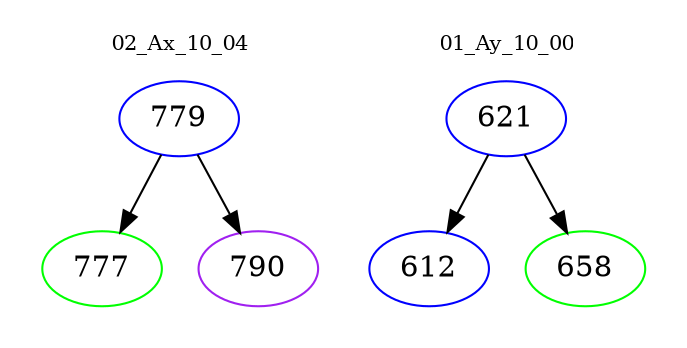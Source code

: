 digraph{
subgraph cluster_0 {
color = white
label = "02_Ax_10_04";
fontsize=10;
T0_779 [label="779", color="blue"]
T0_779 -> T0_777 [color="black"]
T0_777 [label="777", color="green"]
T0_779 -> T0_790 [color="black"]
T0_790 [label="790", color="purple"]
}
subgraph cluster_1 {
color = white
label = "01_Ay_10_00";
fontsize=10;
T1_621 [label="621", color="blue"]
T1_621 -> T1_612 [color="black"]
T1_612 [label="612", color="blue"]
T1_621 -> T1_658 [color="black"]
T1_658 [label="658", color="green"]
}
}
